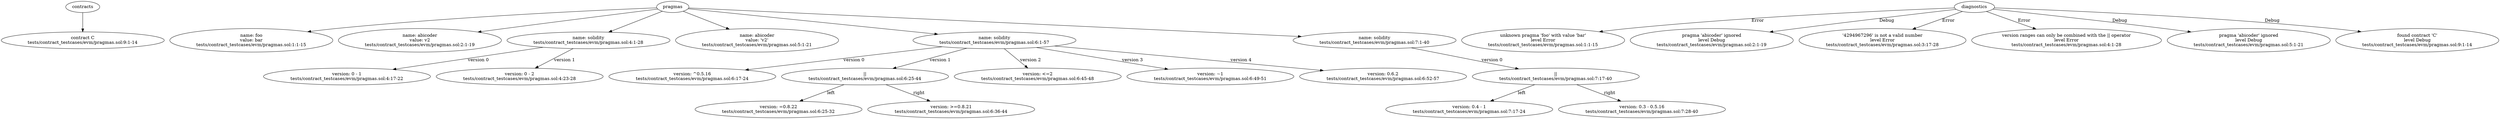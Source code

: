 strict digraph "tests/contract_testcases/evm/pragmas.sol" {
	contract [label="contract C\ntests/contract_testcases/evm/pragmas.sol:9:1-14"]
	pragma [label="name: foo\nvalue: bar\ntests/contract_testcases/evm/pragmas.sol:1:1-15"]
	pragma_4 [label="name: abicoder\nvalue: v2\ntests/contract_testcases/evm/pragmas.sol:2:1-19"]
	pragma_5 [label="name: solidity\ntests/contract_testcases/evm/pragmas.sol:4:1-28"]
	range [label="version: 0 - 1\ntests/contract_testcases/evm/pragmas.sol:4:17-22"]
	range_7 [label="version: 0 - 2\ntests/contract_testcases/evm/pragmas.sol:4:23-28"]
	pragma_8 [label="name: abicoder\nvalue: 'v2'\ntests/contract_testcases/evm/pragmas.sol:5:1-21"]
	pragma_9 [label="name: solidity\ntests/contract_testcases/evm/pragmas.sol:6:1-57"]
	operator [label="version: ^0.5.16\ntests/contract_testcases/evm/pragmas.sol:6:17-24"]
	or [label="||\ntests/contract_testcases/evm/pragmas.sol:6:25-44"]
	operator_12 [label="version: =0.8.22\ntests/contract_testcases/evm/pragmas.sol:6:25-32"]
	operator_13 [label="version: >=0.8.21\ntests/contract_testcases/evm/pragmas.sol:6:36-44"]
	operator_14 [label="version: <=2\ntests/contract_testcases/evm/pragmas.sol:6:45-48"]
	operator_15 [label="version: ~1\ntests/contract_testcases/evm/pragmas.sol:6:49-51"]
	plain [label="version: 0.6.2\ntests/contract_testcases/evm/pragmas.sol:6:52-57"]
	pragma_17 [label="name: solidity\ntests/contract_testcases/evm/pragmas.sol:7:1-40"]
	or_18 [label="||\ntests/contract_testcases/evm/pragmas.sol:7:17-40"]
	range_19 [label="version: 0.4 - 1\ntests/contract_testcases/evm/pragmas.sol:7:17-24"]
	range_20 [label="version: 0.3 - 0.5.16\ntests/contract_testcases/evm/pragmas.sol:7:28-40"]
	diagnostic [label="unknown pragma 'foo' with value 'bar'\nlevel Error\ntests/contract_testcases/evm/pragmas.sol:1:1-15"]
	diagnostic_23 [label="pragma 'abicoder' ignored\nlevel Debug\ntests/contract_testcases/evm/pragmas.sol:2:1-19"]
	diagnostic_24 [label="'4294967296' is not a valid number\nlevel Error\ntests/contract_testcases/evm/pragmas.sol:3:17-28"]
	diagnostic_25 [label="version ranges can only be combined with the || operator\nlevel Error\ntests/contract_testcases/evm/pragmas.sol:4:1-28"]
	diagnostic_26 [label="pragma 'abicoder' ignored\nlevel Debug\ntests/contract_testcases/evm/pragmas.sol:5:1-21"]
	diagnostic_27 [label="found contract 'C'\nlevel Debug\ntests/contract_testcases/evm/pragmas.sol:9:1-14"]
	contracts -> contract
	pragmas -> pragma
	pragmas -> pragma_4
	pragmas -> pragma_5
	pragma_5 -> range [label="version 0"]
	pragma_5 -> range_7 [label="version 1"]
	pragmas -> pragma_8
	pragmas -> pragma_9
	pragma_9 -> operator [label="version 0"]
	pragma_9 -> or [label="version 1"]
	or -> operator_12 [label="left"]
	or -> operator_13 [label="right"]
	pragma_9 -> operator_14 [label="version 2"]
	pragma_9 -> operator_15 [label="version 3"]
	pragma_9 -> plain [label="version 4"]
	pragmas -> pragma_17
	pragma_17 -> or_18 [label="version 0"]
	or_18 -> range_19 [label="left"]
	or_18 -> range_20 [label="right"]
	diagnostics -> diagnostic [label="Error"]
	diagnostics -> diagnostic_23 [label="Debug"]
	diagnostics -> diagnostic_24 [label="Error"]
	diagnostics -> diagnostic_25 [label="Error"]
	diagnostics -> diagnostic_26 [label="Debug"]
	diagnostics -> diagnostic_27 [label="Debug"]
}
